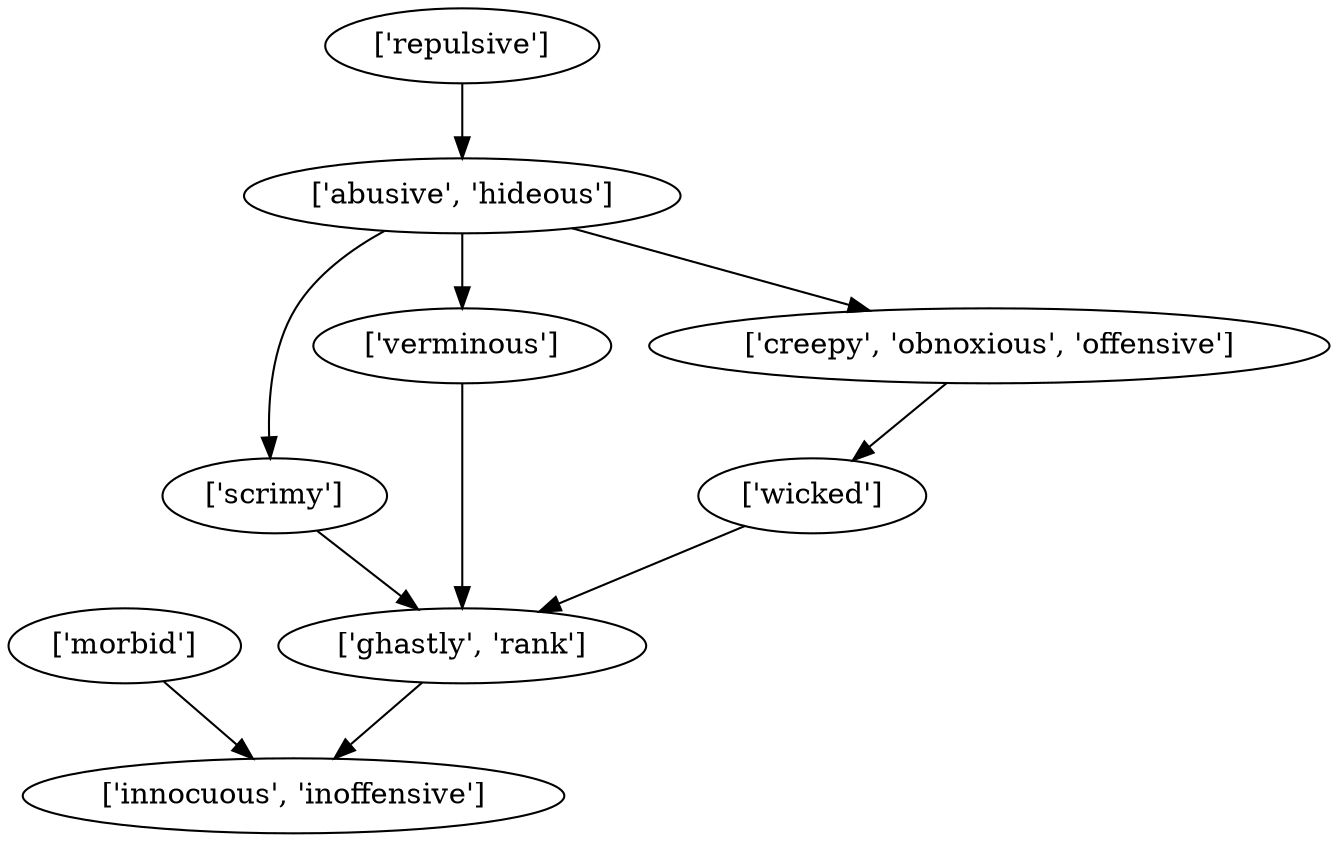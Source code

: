 strict digraph  {
	"['abusive', 'hideous']" -> "['scrimy']";
	"['abusive', 'hideous']" -> "['verminous']";
	"['abusive', 'hideous']" -> "['creepy', 'obnoxious', 'offensive']";
	"['scrimy']" -> "['ghastly', 'rank']";
	"['verminous']" -> "['ghastly', 'rank']";
	"['creepy', 'obnoxious', 'offensive']" -> "['wicked']";
	"['morbid']" -> "['innocuous', 'inoffensive']";
	"['ghastly', 'rank']" -> "['innocuous', 'inoffensive']";
	"['wicked']" -> "['ghastly', 'rank']";
	"['repulsive']" -> "['abusive', 'hideous']";
}
